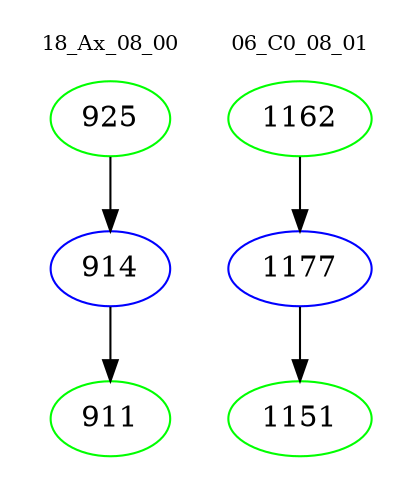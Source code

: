 digraph{
subgraph cluster_0 {
color = white
label = "18_Ax_08_00";
fontsize=10;
T0_925 [label="925", color="green"]
T0_925 -> T0_914 [color="black"]
T0_914 [label="914", color="blue"]
T0_914 -> T0_911 [color="black"]
T0_911 [label="911", color="green"]
}
subgraph cluster_1 {
color = white
label = "06_C0_08_01";
fontsize=10;
T1_1162 [label="1162", color="green"]
T1_1162 -> T1_1177 [color="black"]
T1_1177 [label="1177", color="blue"]
T1_1177 -> T1_1151 [color="black"]
T1_1151 [label="1151", color="green"]
}
}
